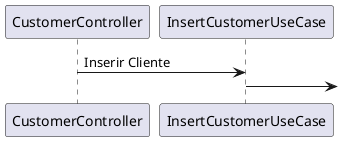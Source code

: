 @startuml
CustomerController -> InsertCustomerUseCase: Inserir Cliente
InsertCustomerUseCase ->

@enduml